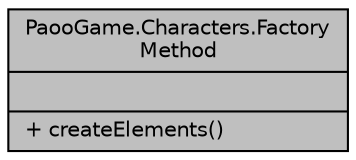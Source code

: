digraph "PaooGame.Characters.FactoryMethod"
{
 // INTERACTIVE_SVG=YES
 // LATEX_PDF_SIZE
  edge [fontname="Helvetica",fontsize="10",labelfontname="Helvetica",labelfontsize="10"];
  node [fontname="Helvetica",fontsize="10",shape=record];
  Node1 [label="{PaooGame.Characters.Factory\lMethod\n||+ createElements()\l}",height=0.2,width=0.4,color="black", fillcolor="grey75", style="filled", fontcolor="black",tooltip=" "];
}
